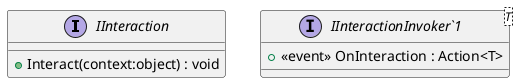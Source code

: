 @startuml
interface IInteraction {
    + Interact(context:object) : void
}
interface "IInteractionInvoker`1"<T> {
    +  <<event>> OnInteraction : Action<T> 
}
@enduml
